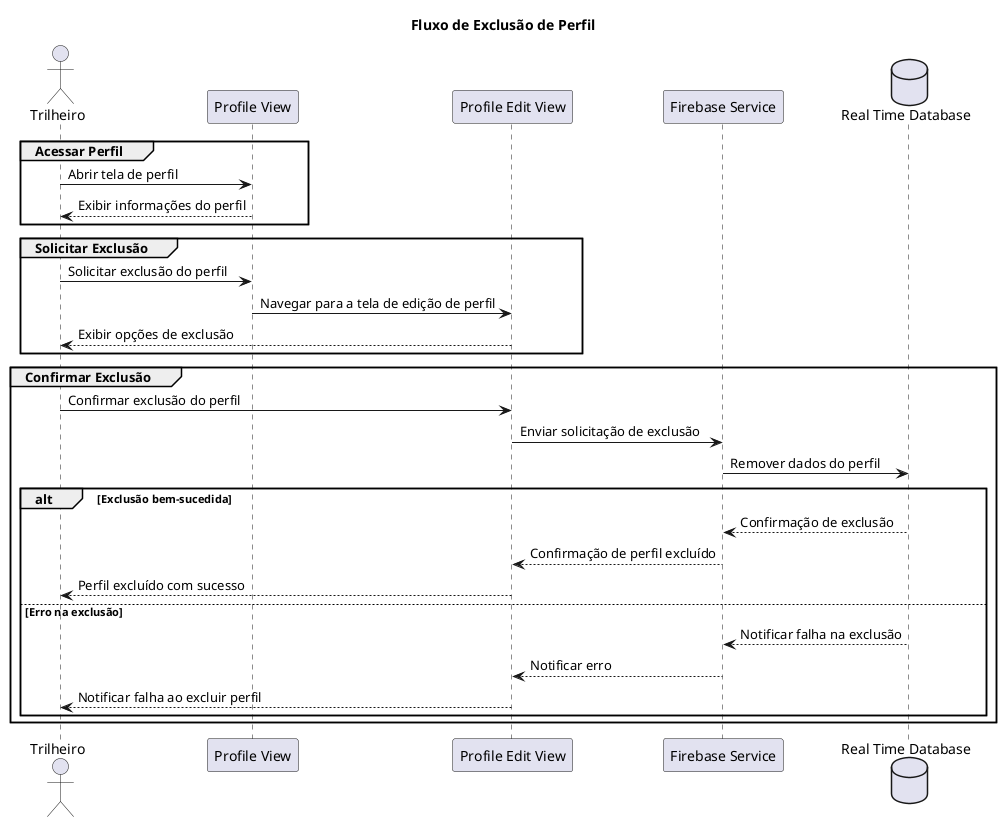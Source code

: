 @startuml pe_na_pedra_sequence_diagram_16

title Fluxo de Exclusão de Perfil

actor Trilheiro as tr

participant "Profile View" as pv
participant "Profile Edit View" as pev
participant "Firebase Service" as firebase
database "Real Time Database" as realTimeDatabase

group Acessar Perfil
    tr -> pv: Abrir tela de perfil
    pv --> tr: Exibir informações do perfil
end

group Solicitar Exclusão
    tr -> pv: Solicitar exclusão do perfil
    pv -> pev: Navegar para a tela de edição de perfil
    pev --> tr: Exibir opções de exclusão
end

group Confirmar Exclusão
    tr -> pev: Confirmar exclusão do perfil
    pev -> firebase: Enviar solicitação de exclusão
    firebase -> realTimeDatabase: Remover dados do perfil
    alt Exclusão bem-sucedida
        realTimeDatabase --> firebase: Confirmação de exclusão
        firebase --> pev: Confirmação de perfil excluído
        pev --> tr: Perfil excluído com sucesso
    else Erro na exclusão
        realTimeDatabase --> firebase: Notificar falha na exclusão
        firebase --> pev: Notificar erro
        pev --> tr: Notificar falha ao excluir perfil
    end
end

@enduml
